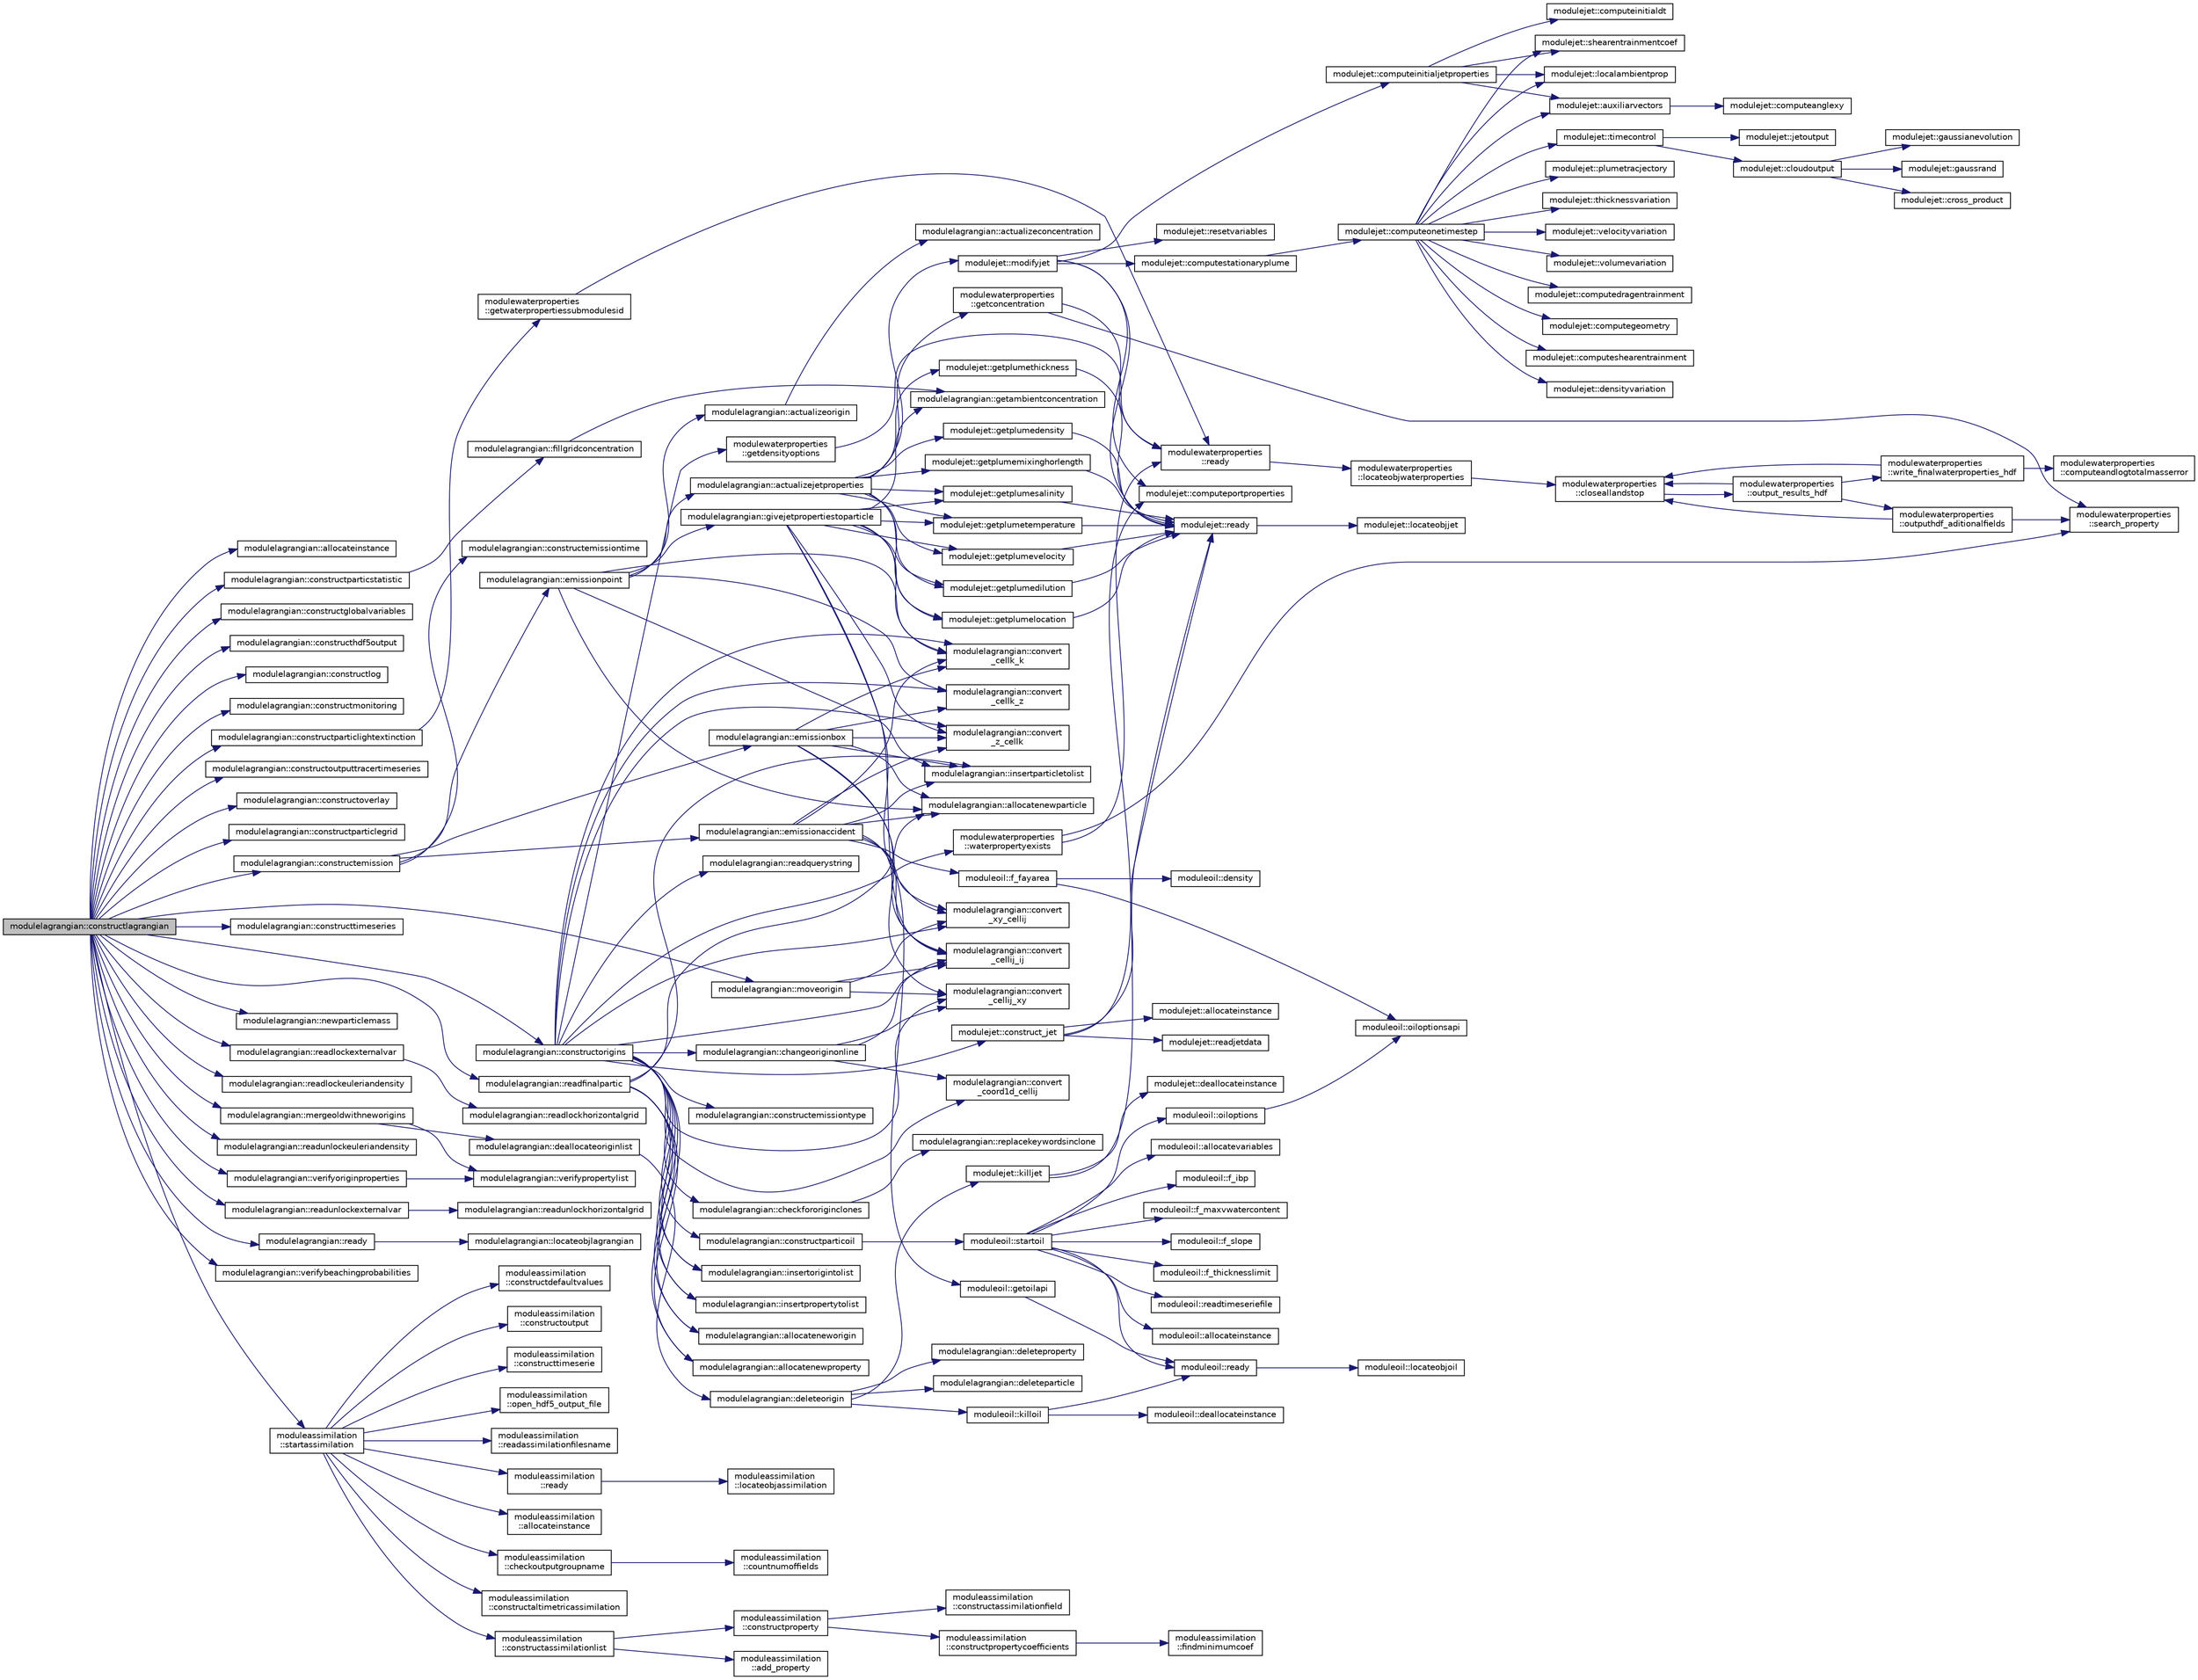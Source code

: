 digraph "modulelagrangian::constructlagrangian"
{
 // LATEX_PDF_SIZE
  edge [fontname="Helvetica",fontsize="10",labelfontname="Helvetica",labelfontsize="10"];
  node [fontname="Helvetica",fontsize="10",shape=record];
  rankdir="LR";
  Node1 [label="modulelagrangian::constructlagrangian",height=0.2,width=0.4,color="black", fillcolor="grey75", style="filled", fontcolor="black",tooltip=" "];
  Node1 -> Node2 [color="midnightblue",fontsize="10",style="solid"];
  Node2 [label="modulelagrangian::allocateinstance",height=0.2,width=0.4,color="black", fillcolor="white", style="filled",URL="$namespacemodulelagrangian.html#a8223a77ae9396e4ded8f6f220eb1ebe0",tooltip=" "];
  Node1 -> Node3 [color="midnightblue",fontsize="10",style="solid"];
  Node3 [label="modulelagrangian::constructemission",height=0.2,width=0.4,color="black", fillcolor="white", style="filled",URL="$namespacemodulelagrangian.html#ac0e529585f9aa6d77944f42eec49c399",tooltip=" "];
  Node3 -> Node4 [color="midnightblue",fontsize="10",style="solid"];
  Node4 [label="modulelagrangian::constructemissiontime",height=0.2,width=0.4,color="black", fillcolor="white", style="filled",URL="$namespacemodulelagrangian.html#aeeff0dc876b075a641427da62012e39e",tooltip=" "];
  Node3 -> Node5 [color="midnightblue",fontsize="10",style="solid"];
  Node5 [label="modulelagrangian::emissionaccident",height=0.2,width=0.4,color="black", fillcolor="white", style="filled",URL="$namespacemodulelagrangian.html#a979d39b0267ea25c8a2db002477e9ffd",tooltip=" "];
  Node5 -> Node6 [color="midnightblue",fontsize="10",style="solid"];
  Node6 [label="modulelagrangian::allocatenewparticle",height=0.2,width=0.4,color="black", fillcolor="white", style="filled",URL="$namespacemodulelagrangian.html#aaf265958f7abd87e754e7ff44745bdf0",tooltip=" "];
  Node5 -> Node7 [color="midnightblue",fontsize="10",style="solid"];
  Node7 [label="modulelagrangian::convert\l_cellij_ij",height=0.2,width=0.4,color="black", fillcolor="white", style="filled",URL="$namespacemodulelagrangian.html#acf4d2d03d6e5a08dbd6f22a256ca3d91",tooltip=" "];
  Node5 -> Node8 [color="midnightblue",fontsize="10",style="solid"];
  Node8 [label="modulelagrangian::convert\l_cellk_k",height=0.2,width=0.4,color="black", fillcolor="white", style="filled",URL="$namespacemodulelagrangian.html#ab49d9104b72e09c3e511a3c37180d96b",tooltip=" "];
  Node5 -> Node9 [color="midnightblue",fontsize="10",style="solid"];
  Node9 [label="modulelagrangian::convert\l_xy_cellij",height=0.2,width=0.4,color="black", fillcolor="white", style="filled",URL="$namespacemodulelagrangian.html#ac9070324e55670920f08443dd42938d9",tooltip=" "];
  Node5 -> Node10 [color="midnightblue",fontsize="10",style="solid"];
  Node10 [label="modulelagrangian::convert\l_z_cellk",height=0.2,width=0.4,color="black", fillcolor="white", style="filled",URL="$namespacemodulelagrangian.html#a457d6182588e8e1d9cc86c35a53690f7",tooltip=" "];
  Node5 -> Node11 [color="midnightblue",fontsize="10",style="solid"];
  Node11 [label="moduleoil::f_fayarea",height=0.2,width=0.4,color="black", fillcolor="white", style="filled",URL="$namespacemoduleoil.html#aae34355db8babcba835b1b3af18baa95",tooltip=" "];
  Node11 -> Node12 [color="midnightblue",fontsize="10",style="solid"];
  Node12 [label="moduleoil::density",height=0.2,width=0.4,color="black", fillcolor="white", style="filled",URL="$namespacemoduleoil.html#a9b26683d1a6211ffa180e7c4004596be",tooltip=" "];
  Node11 -> Node13 [color="midnightblue",fontsize="10",style="solid"];
  Node13 [label="moduleoil::oiloptionsapi",height=0.2,width=0.4,color="black", fillcolor="white", style="filled",URL="$namespacemoduleoil.html#a25b9c130249a4691ccc1c06b3bae5a4e",tooltip=" "];
  Node5 -> Node14 [color="midnightblue",fontsize="10",style="solid"];
  Node14 [label="moduleoil::getoilapi",height=0.2,width=0.4,color="black", fillcolor="white", style="filled",URL="$namespacemoduleoil.html#abeaffbf39f30e3630cefa9fdf3a69e82",tooltip=" "];
  Node14 -> Node15 [color="midnightblue",fontsize="10",style="solid"];
  Node15 [label="moduleoil::ready",height=0.2,width=0.4,color="black", fillcolor="white", style="filled",URL="$namespacemoduleoil.html#a16763a360a31b49d4f67bbba295472a5",tooltip=" "];
  Node15 -> Node16 [color="midnightblue",fontsize="10",style="solid"];
  Node16 [label="moduleoil::locateobjoil",height=0.2,width=0.4,color="black", fillcolor="white", style="filled",URL="$namespacemoduleoil.html#aa0854458437dd99f9ef2103ed4f048b4",tooltip=" "];
  Node5 -> Node17 [color="midnightblue",fontsize="10",style="solid"];
  Node17 [label="modulelagrangian::insertparticletolist",height=0.2,width=0.4,color="black", fillcolor="white", style="filled",URL="$namespacemodulelagrangian.html#a96b3fbaf01697148bac38553d6198dc3",tooltip=" "];
  Node3 -> Node18 [color="midnightblue",fontsize="10",style="solid"];
  Node18 [label="modulelagrangian::emissionbox",height=0.2,width=0.4,color="black", fillcolor="white", style="filled",URL="$namespacemodulelagrangian.html#a909284268900b0a5945c1fde9e70be9c",tooltip=" "];
  Node18 -> Node6 [color="midnightblue",fontsize="10",style="solid"];
  Node18 -> Node7 [color="midnightblue",fontsize="10",style="solid"];
  Node18 -> Node19 [color="midnightblue",fontsize="10",style="solid"];
  Node19 [label="modulelagrangian::convert\l_cellij_xy",height=0.2,width=0.4,color="black", fillcolor="white", style="filled",URL="$namespacemodulelagrangian.html#afc4e34e45162b06f3c0a80ae1e000fe8",tooltip=" "];
  Node18 -> Node8 [color="midnightblue",fontsize="10",style="solid"];
  Node18 -> Node20 [color="midnightblue",fontsize="10",style="solid"];
  Node20 [label="modulelagrangian::convert\l_cellk_z",height=0.2,width=0.4,color="black", fillcolor="white", style="filled",URL="$namespacemodulelagrangian.html#a57a623f0deb9516670279b9b6aad02a1",tooltip=" "];
  Node18 -> Node10 [color="midnightblue",fontsize="10",style="solid"];
  Node18 -> Node17 [color="midnightblue",fontsize="10",style="solid"];
  Node3 -> Node21 [color="midnightblue",fontsize="10",style="solid"];
  Node21 [label="modulelagrangian::emissionpoint",height=0.2,width=0.4,color="black", fillcolor="white", style="filled",URL="$namespacemodulelagrangian.html#a2c2297af310e54bf92d0a22b49d375ca",tooltip=" "];
  Node21 -> Node22 [color="midnightblue",fontsize="10",style="solid"];
  Node22 [label="modulelagrangian::actualizejetproperties",height=0.2,width=0.4,color="black", fillcolor="white", style="filled",URL="$namespacemodulelagrangian.html#a10887a715db0d544ed022e6dc66acdb2",tooltip=" "];
  Node22 -> Node23 [color="midnightblue",fontsize="10",style="solid"];
  Node23 [label="modulewaterproperties\l::getconcentration",height=0.2,width=0.4,color="black", fillcolor="white", style="filled",URL="$namespacemodulewaterproperties.html#a45cbba90a6054db2070c49281da1ef56",tooltip=" "];
  Node23 -> Node24 [color="midnightblue",fontsize="10",style="solid"];
  Node24 [label="modulewaterproperties\l::ready",height=0.2,width=0.4,color="black", fillcolor="white", style="filled",URL="$namespacemodulewaterproperties.html#ad54774dedce486739249cb10b4de21e2",tooltip=" "];
  Node24 -> Node25 [color="midnightblue",fontsize="10",style="solid"];
  Node25 [label="modulewaterproperties\l::locateobjwaterproperties",height=0.2,width=0.4,color="black", fillcolor="white", style="filled",URL="$namespacemodulewaterproperties.html#ae4516d6c7f3687b0293515314b0ade90",tooltip=" "];
  Node25 -> Node26 [color="midnightblue",fontsize="10",style="solid"];
  Node26 [label="modulewaterproperties\l::closeallandstop",height=0.2,width=0.4,color="black", fillcolor="white", style="filled",URL="$namespacemodulewaterproperties.html#a5bb74dfe4637836633ca6817a4a72758",tooltip=" "];
  Node26 -> Node27 [color="midnightblue",fontsize="10",style="solid"];
  Node27 [label="modulewaterproperties\l::output_results_hdf",height=0.2,width=0.4,color="black", fillcolor="white", style="filled",URL="$namespacemodulewaterproperties.html#a78143a2ee73e78a6441a03852a7b9f9a",tooltip=" "];
  Node27 -> Node26 [color="midnightblue",fontsize="10",style="solid"];
  Node27 -> Node28 [color="midnightblue",fontsize="10",style="solid"];
  Node28 [label="modulewaterproperties\l::outputhdf_aditionalfields",height=0.2,width=0.4,color="black", fillcolor="white", style="filled",URL="$namespacemodulewaterproperties.html#a0e590dc368b505cd9ea918d724d3eee3",tooltip=" "];
  Node28 -> Node26 [color="midnightblue",fontsize="10",style="solid"];
  Node28 -> Node29 [color="midnightblue",fontsize="10",style="solid"];
  Node29 [label="modulewaterproperties\l::search_property",height=0.2,width=0.4,color="black", fillcolor="white", style="filled",URL="$namespacemodulewaterproperties.html#ae6b7d758da27fb15faee52b3ed14029d",tooltip=" "];
  Node27 -> Node30 [color="midnightblue",fontsize="10",style="solid"];
  Node30 [label="modulewaterproperties\l::write_finalwaterproperties_hdf",height=0.2,width=0.4,color="black", fillcolor="white", style="filled",URL="$namespacemodulewaterproperties.html#a2893cea8ca427b1290aeb65593659aa0",tooltip=" "];
  Node30 -> Node26 [color="midnightblue",fontsize="10",style="solid"];
  Node30 -> Node31 [color="midnightblue",fontsize="10",style="solid"];
  Node31 [label="modulewaterproperties\l::computeandlogtotalmasserror",height=0.2,width=0.4,color="black", fillcolor="white", style="filled",URL="$namespacemodulewaterproperties.html#af1b9165b0e72747e4478868c7e5eff00",tooltip=" "];
  Node23 -> Node29 [color="midnightblue",fontsize="10",style="solid"];
  Node22 -> Node32 [color="midnightblue",fontsize="10",style="solid"];
  Node32 [label="modulejet::getplumedensity",height=0.2,width=0.4,color="black", fillcolor="white", style="filled",URL="$namespacemodulejet.html#aace5b51fdfea28b29ddf40d44b7805b4",tooltip=" "];
  Node32 -> Node33 [color="midnightblue",fontsize="10",style="solid"];
  Node33 [label="modulejet::ready",height=0.2,width=0.4,color="black", fillcolor="white", style="filled",URL="$namespacemodulejet.html#a08cf17884b67eb6e393c3f7553f6398f",tooltip=" "];
  Node33 -> Node34 [color="midnightblue",fontsize="10",style="solid"];
  Node34 [label="modulejet::locateobjjet",height=0.2,width=0.4,color="black", fillcolor="white", style="filled",URL="$namespacemodulejet.html#a0b2668a76b18f69741deda8796740f8f",tooltip=" "];
  Node22 -> Node35 [color="midnightblue",fontsize="10",style="solid"];
  Node35 [label="modulejet::getplumedilution",height=0.2,width=0.4,color="black", fillcolor="white", style="filled",URL="$namespacemodulejet.html#a5bd04e69691ddf86217eae82701cb7ea",tooltip=" "];
  Node35 -> Node33 [color="midnightblue",fontsize="10",style="solid"];
  Node22 -> Node36 [color="midnightblue",fontsize="10",style="solid"];
  Node36 [label="modulejet::getplumelocation",height=0.2,width=0.4,color="black", fillcolor="white", style="filled",URL="$namespacemodulejet.html#a864a38eff68cbab56308586d389f202b",tooltip=" "];
  Node36 -> Node33 [color="midnightblue",fontsize="10",style="solid"];
  Node22 -> Node37 [color="midnightblue",fontsize="10",style="solid"];
  Node37 [label="modulejet::getplumemixinghorlength",height=0.2,width=0.4,color="black", fillcolor="white", style="filled",URL="$namespacemodulejet.html#a105341ffdec09f8266a68d6db9beba7f",tooltip=" "];
  Node37 -> Node33 [color="midnightblue",fontsize="10",style="solid"];
  Node22 -> Node38 [color="midnightblue",fontsize="10",style="solid"];
  Node38 [label="modulejet::getplumesalinity",height=0.2,width=0.4,color="black", fillcolor="white", style="filled",URL="$namespacemodulejet.html#a6a3b06a4b31a48d3feabf8b545a6e8b2",tooltip=" "];
  Node38 -> Node33 [color="midnightblue",fontsize="10",style="solid"];
  Node22 -> Node39 [color="midnightblue",fontsize="10",style="solid"];
  Node39 [label="modulejet::getplumetemperature",height=0.2,width=0.4,color="black", fillcolor="white", style="filled",URL="$namespacemodulejet.html#aa64ddb0bd7c80f966b8ec54eb9a36c7c",tooltip=" "];
  Node39 -> Node33 [color="midnightblue",fontsize="10",style="solid"];
  Node22 -> Node40 [color="midnightblue",fontsize="10",style="solid"];
  Node40 [label="modulejet::getplumethickness",height=0.2,width=0.4,color="black", fillcolor="white", style="filled",URL="$namespacemodulejet.html#a50ced2ba527ab243cd3228d18867695d",tooltip=" "];
  Node40 -> Node33 [color="midnightblue",fontsize="10",style="solid"];
  Node22 -> Node41 [color="midnightblue",fontsize="10",style="solid"];
  Node41 [label="modulejet::getplumevelocity",height=0.2,width=0.4,color="black", fillcolor="white", style="filled",URL="$namespacemodulejet.html#ab7e7ab36f584f4edd9e7f7835d1e0cee",tooltip=" "];
  Node41 -> Node33 [color="midnightblue",fontsize="10",style="solid"];
  Node22 -> Node42 [color="midnightblue",fontsize="10",style="solid"];
  Node42 [label="modulejet::modifyjet",height=0.2,width=0.4,color="black", fillcolor="white", style="filled",URL="$namespacemodulejet.html#aabae5c457f7fe1dd3d3f540d56e94877",tooltip=" "];
  Node42 -> Node43 [color="midnightblue",fontsize="10",style="solid"];
  Node43 [label="modulejet::computeinitialjetproperties",height=0.2,width=0.4,color="black", fillcolor="white", style="filled",URL="$namespacemodulejet.html#a8b1ef801e649c2313fee9754d2aeb58a",tooltip=" "];
  Node43 -> Node44 [color="midnightblue",fontsize="10",style="solid"];
  Node44 [label="modulejet::auxiliarvectors",height=0.2,width=0.4,color="black", fillcolor="white", style="filled",URL="$namespacemodulejet.html#a188ea99d96436b044d3ea76f4ddfa467",tooltip=" "];
  Node44 -> Node45 [color="midnightblue",fontsize="10",style="solid"];
  Node45 [label="modulejet::computeanglexy",height=0.2,width=0.4,color="black", fillcolor="white", style="filled",URL="$namespacemodulejet.html#adbbd50d3810071999488736815c23285",tooltip=" "];
  Node43 -> Node46 [color="midnightblue",fontsize="10",style="solid"];
  Node46 [label="modulejet::computeinitialdt",height=0.2,width=0.4,color="black", fillcolor="white", style="filled",URL="$namespacemodulejet.html#a0425b9fdbf288a0e893428f44a92b9ea",tooltip=" "];
  Node43 -> Node47 [color="midnightblue",fontsize="10",style="solid"];
  Node47 [label="modulejet::localambientprop",height=0.2,width=0.4,color="black", fillcolor="white", style="filled",URL="$namespacemodulejet.html#a1eea8311f846796ccfa34a65730c5c55",tooltip=" "];
  Node43 -> Node48 [color="midnightblue",fontsize="10",style="solid"];
  Node48 [label="modulejet::shearentrainmentcoef",height=0.2,width=0.4,color="black", fillcolor="white", style="filled",URL="$namespacemodulejet.html#afbaba1fae7aab0a9a372600923511fed",tooltip=" "];
  Node42 -> Node49 [color="midnightblue",fontsize="10",style="solid"];
  Node49 [label="modulejet::computeportproperties",height=0.2,width=0.4,color="black", fillcolor="white", style="filled",URL="$namespacemodulejet.html#a6a2424bc396ad0eed996ed0d75430e3b",tooltip=" "];
  Node42 -> Node50 [color="midnightblue",fontsize="10",style="solid"];
  Node50 [label="modulejet::computestationaryplume",height=0.2,width=0.4,color="black", fillcolor="white", style="filled",URL="$namespacemodulejet.html#aa0e9555f7e9aa809220382ec3e33e9a5",tooltip=" "];
  Node50 -> Node51 [color="midnightblue",fontsize="10",style="solid"];
  Node51 [label="modulejet::computeonetimestep",height=0.2,width=0.4,color="black", fillcolor="white", style="filled",URL="$namespacemodulejet.html#aa7fe235d6b33c696f614897ed43a1e19",tooltip=" "];
  Node51 -> Node44 [color="midnightblue",fontsize="10",style="solid"];
  Node51 -> Node52 [color="midnightblue",fontsize="10",style="solid"];
  Node52 [label="modulejet::computedragentrainment",height=0.2,width=0.4,color="black", fillcolor="white", style="filled",URL="$namespacemodulejet.html#a8bbbce93ba8d9ba74525873c550cdf8b",tooltip=" "];
  Node51 -> Node53 [color="midnightblue",fontsize="10",style="solid"];
  Node53 [label="modulejet::computegeometry",height=0.2,width=0.4,color="black", fillcolor="white", style="filled",URL="$namespacemodulejet.html#a0d3bcdd114f549e27a46b673224a1f35",tooltip=" "];
  Node51 -> Node54 [color="midnightblue",fontsize="10",style="solid"];
  Node54 [label="modulejet::computeshearentrainment",height=0.2,width=0.4,color="black", fillcolor="white", style="filled",URL="$namespacemodulejet.html#a21b954c77f4addf0f268edc0e9448a18",tooltip=" "];
  Node51 -> Node55 [color="midnightblue",fontsize="10",style="solid"];
  Node55 [label="modulejet::densityvariation",height=0.2,width=0.4,color="black", fillcolor="white", style="filled",URL="$namespacemodulejet.html#a05449786a790959e45db1fc1bd9f93f6",tooltip=" "];
  Node51 -> Node47 [color="midnightblue",fontsize="10",style="solid"];
  Node51 -> Node56 [color="midnightblue",fontsize="10",style="solid"];
  Node56 [label="modulejet::plumetracjectory",height=0.2,width=0.4,color="black", fillcolor="white", style="filled",URL="$namespacemodulejet.html#a9175197cbe465e40fa03bc6a7c788871",tooltip=" "];
  Node51 -> Node48 [color="midnightblue",fontsize="10",style="solid"];
  Node51 -> Node57 [color="midnightblue",fontsize="10",style="solid"];
  Node57 [label="modulejet::thicknessvariation",height=0.2,width=0.4,color="black", fillcolor="white", style="filled",URL="$namespacemodulejet.html#a5241bdca6d72d79d96fdc8d9b63a291a",tooltip=" "];
  Node51 -> Node58 [color="midnightblue",fontsize="10",style="solid"];
  Node58 [label="modulejet::timecontrol",height=0.2,width=0.4,color="black", fillcolor="white", style="filled",URL="$namespacemodulejet.html#a7518a8afbcafcfeedfc10f5a3a205b33",tooltip=" "];
  Node58 -> Node59 [color="midnightblue",fontsize="10",style="solid"];
  Node59 [label="modulejet::cloudoutput",height=0.2,width=0.4,color="black", fillcolor="white", style="filled",URL="$namespacemodulejet.html#a61dad6f878bf6cce690b9523901012ac",tooltip=" "];
  Node59 -> Node60 [color="midnightblue",fontsize="10",style="solid"];
  Node60 [label="modulejet::cross_product",height=0.2,width=0.4,color="black", fillcolor="white", style="filled",URL="$namespacemodulejet.html#a2cbc865fd41278d7ee8a6b0036bc3114",tooltip="===================================================================="];
  Node59 -> Node61 [color="midnightblue",fontsize="10",style="solid"];
  Node61 [label="modulejet::gaussianevolution",height=0.2,width=0.4,color="black", fillcolor="white", style="filled",URL="$namespacemodulejet.html#a54205285b4f5a4d3d7204aa240f92d64",tooltip=" "];
  Node59 -> Node62 [color="midnightblue",fontsize="10",style="solid"];
  Node62 [label="modulejet::gaussrand",height=0.2,width=0.4,color="black", fillcolor="white", style="filled",URL="$namespacemodulejet.html#a5b1cd3a55b2e6494e998c7233db5ec58",tooltip=" "];
  Node58 -> Node63 [color="midnightblue",fontsize="10",style="solid"];
  Node63 [label="modulejet::jetoutput",height=0.2,width=0.4,color="black", fillcolor="white", style="filled",URL="$namespacemodulejet.html#a200bdafc097359afe09ed14b7a55d8b7",tooltip=" "];
  Node51 -> Node64 [color="midnightblue",fontsize="10",style="solid"];
  Node64 [label="modulejet::velocityvariation",height=0.2,width=0.4,color="black", fillcolor="white", style="filled",URL="$namespacemodulejet.html#a4aaeebe926aea33dd1391746d2cdaa32",tooltip=" "];
  Node51 -> Node65 [color="midnightblue",fontsize="10",style="solid"];
  Node65 [label="modulejet::volumevariation",height=0.2,width=0.4,color="black", fillcolor="white", style="filled",URL="$namespacemodulejet.html#abe8dc92537467b9dcd97c4a01b77f51c",tooltip=" "];
  Node42 -> Node33 [color="midnightblue",fontsize="10",style="solid"];
  Node42 -> Node66 [color="midnightblue",fontsize="10",style="solid"];
  Node66 [label="modulejet::resetvariables",height=0.2,width=0.4,color="black", fillcolor="white", style="filled",URL="$namespacemodulejet.html#ab0790a91803700e0bd5e3ef9db5242c1",tooltip=" "];
  Node21 -> Node67 [color="midnightblue",fontsize="10",style="solid"];
  Node67 [label="modulelagrangian::actualizeorigin",height=0.2,width=0.4,color="black", fillcolor="white", style="filled",URL="$namespacemodulelagrangian.html#a116b4ab6ebe8a380c1f61f5764053210",tooltip=" "];
  Node67 -> Node68 [color="midnightblue",fontsize="10",style="solid"];
  Node68 [label="modulelagrangian::actualizeconcentration",height=0.2,width=0.4,color="black", fillcolor="white", style="filled",URL="$namespacemodulelagrangian.html#a597916eb747603cbeb884fab22473311",tooltip=" "];
  Node21 -> Node6 [color="midnightblue",fontsize="10",style="solid"];
  Node21 -> Node8 [color="midnightblue",fontsize="10",style="solid"];
  Node21 -> Node20 [color="midnightblue",fontsize="10",style="solid"];
  Node21 -> Node69 [color="midnightblue",fontsize="10",style="solid"];
  Node69 [label="modulelagrangian::givejetpropertiestoparticle",height=0.2,width=0.4,color="black", fillcolor="white", style="filled",URL="$namespacemodulelagrangian.html#a71c61c30f1e91a2e99d88358b92559eb",tooltip=" "];
  Node69 -> Node7 [color="midnightblue",fontsize="10",style="solid"];
  Node69 -> Node8 [color="midnightblue",fontsize="10",style="solid"];
  Node69 -> Node9 [color="midnightblue",fontsize="10",style="solid"];
  Node69 -> Node10 [color="midnightblue",fontsize="10",style="solid"];
  Node69 -> Node70 [color="midnightblue",fontsize="10",style="solid"];
  Node70 [label="modulelagrangian::getambientconcentration",height=0.2,width=0.4,color="black", fillcolor="white", style="filled",URL="$namespacemodulelagrangian.html#a379f0c8ed7aad4570a94ad678e1dea6e",tooltip=" "];
  Node69 -> Node35 [color="midnightblue",fontsize="10",style="solid"];
  Node69 -> Node36 [color="midnightblue",fontsize="10",style="solid"];
  Node69 -> Node38 [color="midnightblue",fontsize="10",style="solid"];
  Node69 -> Node39 [color="midnightblue",fontsize="10",style="solid"];
  Node69 -> Node41 [color="midnightblue",fontsize="10",style="solid"];
  Node21 -> Node17 [color="midnightblue",fontsize="10",style="solid"];
  Node1 -> Node71 [color="midnightblue",fontsize="10",style="solid"];
  Node71 [label="modulelagrangian::constructglobalvariables",height=0.2,width=0.4,color="black", fillcolor="white", style="filled",URL="$namespacemodulelagrangian.html#aadb63f9fca438cc41d82d25d4e841aa6",tooltip=" "];
  Node1 -> Node72 [color="midnightblue",fontsize="10",style="solid"];
  Node72 [label="modulelagrangian::constructhdf5output",height=0.2,width=0.4,color="black", fillcolor="white", style="filled",URL="$namespacemodulelagrangian.html#a95739a2a3f7752220aa5fe865d07c62b",tooltip=" "];
  Node1 -> Node73 [color="midnightblue",fontsize="10",style="solid"];
  Node73 [label="modulelagrangian::constructlog",height=0.2,width=0.4,color="black", fillcolor="white", style="filled",URL="$namespacemodulelagrangian.html#a6dace26d0d9efdc26334c8afd5ae9220",tooltip=" "];
  Node1 -> Node74 [color="midnightblue",fontsize="10",style="solid"];
  Node74 [label="modulelagrangian::constructmonitoring",height=0.2,width=0.4,color="black", fillcolor="white", style="filled",URL="$namespacemodulelagrangian.html#af8367c0c93de5218ac9c3ef7159659cf",tooltip=" "];
  Node1 -> Node75 [color="midnightblue",fontsize="10",style="solid"];
  Node75 [label="modulelagrangian::constructorigins",height=0.2,width=0.4,color="black", fillcolor="white", style="filled",URL="$namespacemodulelagrangian.html#a18d4f1108b3f7cc2ab468c5271bc2a42",tooltip=" "];
  Node75 -> Node76 [color="midnightblue",fontsize="10",style="solid"];
  Node76 [label="modulelagrangian::allocateneworigin",height=0.2,width=0.4,color="black", fillcolor="white", style="filled",URL="$namespacemodulelagrangian.html#a28216eb4bc7ae29253535daa2e07a0ae",tooltip=" "];
  Node75 -> Node77 [color="midnightblue",fontsize="10",style="solid"];
  Node77 [label="modulelagrangian::allocatenewproperty",height=0.2,width=0.4,color="black", fillcolor="white", style="filled",URL="$namespacemodulelagrangian.html#a85933ed7a699fa0b842b3a0c17c94bbb",tooltip=" "];
  Node75 -> Node78 [color="midnightblue",fontsize="10",style="solid"];
  Node78 [label="modulelagrangian::changeoriginonline",height=0.2,width=0.4,color="black", fillcolor="white", style="filled",URL="$namespacemodulelagrangian.html#abfb29437c427b37d5253837c1d2b738e",tooltip=" "];
  Node78 -> Node7 [color="midnightblue",fontsize="10",style="solid"];
  Node78 -> Node19 [color="midnightblue",fontsize="10",style="solid"];
  Node78 -> Node79 [color="midnightblue",fontsize="10",style="solid"];
  Node79 [label="modulelagrangian::convert\l_coord1d_cellij",height=0.2,width=0.4,color="black", fillcolor="white", style="filled",URL="$namespacemodulelagrangian.html#a7675e0420886642ca2fa921c21fdaca5",tooltip=" "];
  Node75 -> Node80 [color="midnightblue",fontsize="10",style="solid"];
  Node80 [label="modulelagrangian::checkfororiginclones",height=0.2,width=0.4,color="black", fillcolor="white", style="filled",URL="$namespacemodulelagrangian.html#a80725dbaa881f5358592ca2d92316001",tooltip=" "];
  Node80 -> Node81 [color="midnightblue",fontsize="10",style="solid"];
  Node81 [label="modulelagrangian::replacekeywordsinclone",height=0.2,width=0.4,color="black", fillcolor="white", style="filled",URL="$namespacemodulelagrangian.html#a6f0ed297af020601a6d8ac70faef5cae",tooltip=" "];
  Node75 -> Node82 [color="midnightblue",fontsize="10",style="solid"];
  Node82 [label="modulejet::construct_jet",height=0.2,width=0.4,color="black", fillcolor="white", style="filled",URL="$namespacemodulejet.html#a62e934340e7802fddd09c6c14676471d",tooltip=" "];
  Node82 -> Node83 [color="midnightblue",fontsize="10",style="solid"];
  Node83 [label="modulejet::allocateinstance",height=0.2,width=0.4,color="black", fillcolor="white", style="filled",URL="$namespacemodulejet.html#af21d1a641f05197da226314abaeccf5e",tooltip=" "];
  Node82 -> Node49 [color="midnightblue",fontsize="10",style="solid"];
  Node82 -> Node84 [color="midnightblue",fontsize="10",style="solid"];
  Node84 [label="modulejet::readjetdata",height=0.2,width=0.4,color="black", fillcolor="white", style="filled",URL="$namespacemodulejet.html#ad99b3da948112f106201831bbaaa074f",tooltip=" "];
  Node82 -> Node33 [color="midnightblue",fontsize="10",style="solid"];
  Node75 -> Node85 [color="midnightblue",fontsize="10",style="solid"];
  Node85 [label="modulelagrangian::constructemissiontype",height=0.2,width=0.4,color="black", fillcolor="white", style="filled",URL="$namespacemodulelagrangian.html#a647212013ee98b692308121cf19b0e90",tooltip=" "];
  Node75 -> Node86 [color="midnightblue",fontsize="10",style="solid"];
  Node86 [label="modulelagrangian::constructparticoil",height=0.2,width=0.4,color="black", fillcolor="white", style="filled",URL="$namespacemodulelagrangian.html#a4ded42964190b91fb51481ee647db44a",tooltip=" "];
  Node86 -> Node87 [color="midnightblue",fontsize="10",style="solid"];
  Node87 [label="moduleoil::startoil",height=0.2,width=0.4,color="black", fillcolor="white", style="filled",URL="$namespacemoduleoil.html#a65a42d1b037b7effaac748ed9de641b9",tooltip=" "];
  Node87 -> Node88 [color="midnightblue",fontsize="10",style="solid"];
  Node88 [label="moduleoil::allocateinstance",height=0.2,width=0.4,color="black", fillcolor="white", style="filled",URL="$namespacemoduleoil.html#a932062e4d214e9b1e3f8504bad7dee40",tooltip=" "];
  Node87 -> Node89 [color="midnightblue",fontsize="10",style="solid"];
  Node89 [label="moduleoil::allocatevariables",height=0.2,width=0.4,color="black", fillcolor="white", style="filled",URL="$namespacemoduleoil.html#af70b4b1248473e837294505db4f7ec5b",tooltip=" "];
  Node87 -> Node90 [color="midnightblue",fontsize="10",style="solid"];
  Node90 [label="moduleoil::f_ibp",height=0.2,width=0.4,color="black", fillcolor="white", style="filled",URL="$namespacemoduleoil.html#ad53f4584cf329af849a4ee69c63351c9",tooltip=" "];
  Node87 -> Node91 [color="midnightblue",fontsize="10",style="solid"];
  Node91 [label="moduleoil::f_maxvwatercontent",height=0.2,width=0.4,color="black", fillcolor="white", style="filled",URL="$namespacemoduleoil.html#ac29f4466dc5d483c853827737c3aa61e",tooltip=" "];
  Node87 -> Node92 [color="midnightblue",fontsize="10",style="solid"];
  Node92 [label="moduleoil::f_slope",height=0.2,width=0.4,color="black", fillcolor="white", style="filled",URL="$namespacemoduleoil.html#adabc2068ec1e8096747e483ba890f006",tooltip=" "];
  Node87 -> Node93 [color="midnightblue",fontsize="10",style="solid"];
  Node93 [label="moduleoil::f_thicknesslimit",height=0.2,width=0.4,color="black", fillcolor="white", style="filled",URL="$namespacemoduleoil.html#a1e48ccf914b9fc3382e9fb87517e6a8d",tooltip=" "];
  Node87 -> Node94 [color="midnightblue",fontsize="10",style="solid"];
  Node94 [label="moduleoil::oiloptions",height=0.2,width=0.4,color="black", fillcolor="white", style="filled",URL="$namespacemoduleoil.html#aed259a357945d0fe3281c34d220a6dcd",tooltip=" "];
  Node94 -> Node13 [color="midnightblue",fontsize="10",style="solid"];
  Node87 -> Node95 [color="midnightblue",fontsize="10",style="solid"];
  Node95 [label="moduleoil::readtimeseriefile",height=0.2,width=0.4,color="black", fillcolor="white", style="filled",URL="$namespacemoduleoil.html#add8d9c35ee53aee7829af9a0f4b3dff4",tooltip=" "];
  Node87 -> Node15 [color="midnightblue",fontsize="10",style="solid"];
  Node75 -> Node7 [color="midnightblue",fontsize="10",style="solid"];
  Node75 -> Node19 [color="midnightblue",fontsize="10",style="solid"];
  Node75 -> Node8 [color="midnightblue",fontsize="10",style="solid"];
  Node75 -> Node20 [color="midnightblue",fontsize="10",style="solid"];
  Node75 -> Node79 [color="midnightblue",fontsize="10",style="solid"];
  Node75 -> Node9 [color="midnightblue",fontsize="10",style="solid"];
  Node75 -> Node10 [color="midnightblue",fontsize="10",style="solid"];
  Node75 -> Node96 [color="midnightblue",fontsize="10",style="solid"];
  Node96 [label="modulewaterproperties\l::getdensityoptions",height=0.2,width=0.4,color="black", fillcolor="white", style="filled",URL="$namespacemodulewaterproperties.html#ac9026fc793014229d0d9bed57148db6a",tooltip=" "];
  Node96 -> Node24 [color="midnightblue",fontsize="10",style="solid"];
  Node75 -> Node97 [color="midnightblue",fontsize="10",style="solid"];
  Node97 [label="modulelagrangian::insertorigintolist",height=0.2,width=0.4,color="black", fillcolor="white", style="filled",URL="$namespacemodulelagrangian.html#a842c38bc1af98cfe321b3cd2eca5aa14",tooltip=" "];
  Node75 -> Node98 [color="midnightblue",fontsize="10",style="solid"];
  Node98 [label="modulelagrangian::insertpropertytolist",height=0.2,width=0.4,color="black", fillcolor="white", style="filled",URL="$namespacemodulelagrangian.html#ad3e2ea0ce974a102fea039aef69c4626",tooltip=" "];
  Node75 -> Node99 [color="midnightblue",fontsize="10",style="solid"];
  Node99 [label="modulelagrangian::readquerystring",height=0.2,width=0.4,color="black", fillcolor="white", style="filled",URL="$namespacemodulelagrangian.html#a1d47ba91199ceabdf0bbe9cc584783b7",tooltip=" "];
  Node75 -> Node100 [color="midnightblue",fontsize="10",style="solid"];
  Node100 [label="modulewaterproperties\l::waterpropertyexists",height=0.2,width=0.4,color="black", fillcolor="white", style="filled",URL="$namespacemodulewaterproperties.html#a2c7278a1e0767b9b9c5419a5b34299f5",tooltip=" "];
  Node100 -> Node24 [color="midnightblue",fontsize="10",style="solid"];
  Node100 -> Node29 [color="midnightblue",fontsize="10",style="solid"];
  Node1 -> Node101 [color="midnightblue",fontsize="10",style="solid"];
  Node101 [label="modulelagrangian::constructoutputtracertimeseries",height=0.2,width=0.4,color="black", fillcolor="white", style="filled",URL="$namespacemodulelagrangian.html#acead687ed0498394f861396d605a7ce9",tooltip=" "];
  Node1 -> Node102 [color="midnightblue",fontsize="10",style="solid"];
  Node102 [label="modulelagrangian::constructoverlay",height=0.2,width=0.4,color="black", fillcolor="white", style="filled",URL="$namespacemodulelagrangian.html#a9c44a52195377ea654c3cd3d5b97acca",tooltip=" "];
  Node1 -> Node103 [color="midnightblue",fontsize="10",style="solid"];
  Node103 [label="modulelagrangian::constructparticlegrid",height=0.2,width=0.4,color="black", fillcolor="white", style="filled",URL="$namespacemodulelagrangian.html#a190cd84669e94eedbb0ca723a973969c",tooltip=" "];
  Node1 -> Node104 [color="midnightblue",fontsize="10",style="solid"];
  Node104 [label="modulelagrangian::constructparticlightextinction",height=0.2,width=0.4,color="black", fillcolor="white", style="filled",URL="$namespacemodulelagrangian.html#a30983416b73c9972c63df2c25371661d",tooltip=" "];
  Node104 -> Node105 [color="midnightblue",fontsize="10",style="solid"];
  Node105 [label="modulewaterproperties\l::getwaterpropertiessubmodulesid",height=0.2,width=0.4,color="black", fillcolor="white", style="filled",URL="$namespacemodulewaterproperties.html#aa92bc10cfb8ceb9e3edd659ae8e6ed71",tooltip=" "];
  Node105 -> Node24 [color="midnightblue",fontsize="10",style="solid"];
  Node1 -> Node106 [color="midnightblue",fontsize="10",style="solid"];
  Node106 [label="modulelagrangian::constructparticstatistic",height=0.2,width=0.4,color="black", fillcolor="white", style="filled",URL="$namespacemodulelagrangian.html#a9111f92be66d257fc573bf898bbc38d9",tooltip=" "];
  Node106 -> Node107 [color="midnightblue",fontsize="10",style="solid"];
  Node107 [label="modulelagrangian::fillgridconcentration",height=0.2,width=0.4,color="black", fillcolor="white", style="filled",URL="$namespacemodulelagrangian.html#a841c52a7705b666c34f7c0874d5c88d6",tooltip=" "];
  Node107 -> Node70 [color="midnightblue",fontsize="10",style="solid"];
  Node1 -> Node108 [color="midnightblue",fontsize="10",style="solid"];
  Node108 [label="modulelagrangian::constructtimeseries",height=0.2,width=0.4,color="black", fillcolor="white", style="filled",URL="$namespacemodulelagrangian.html#a00248d924be257777ce6bdce98029594",tooltip=" "];
  Node1 -> Node109 [color="midnightblue",fontsize="10",style="solid"];
  Node109 [label="modulelagrangian::mergeoldwithneworigins",height=0.2,width=0.4,color="black", fillcolor="white", style="filled",URL="$namespacemodulelagrangian.html#aec5a7d886f857814caf3bbd5957b5359",tooltip=" "];
  Node109 -> Node110 [color="midnightblue",fontsize="10",style="solid"];
  Node110 [label="modulelagrangian::deallocateoriginlist",height=0.2,width=0.4,color="black", fillcolor="white", style="filled",URL="$namespacemodulelagrangian.html#a3f11dfb687cee81738d6fd8944750d72",tooltip=" "];
  Node110 -> Node111 [color="midnightblue",fontsize="10",style="solid"];
  Node111 [label="modulelagrangian::deleteorigin",height=0.2,width=0.4,color="black", fillcolor="white", style="filled",URL="$namespacemodulelagrangian.html#a29d4dbfc02fe16a5c49ac6fac8d3e427",tooltip=" "];
  Node111 -> Node112 [color="midnightblue",fontsize="10",style="solid"];
  Node112 [label="modulelagrangian::deleteparticle",height=0.2,width=0.4,color="black", fillcolor="white", style="filled",URL="$namespacemodulelagrangian.html#a0acccf68f63b061b6ad6122ccbe76ac1",tooltip=" "];
  Node111 -> Node113 [color="midnightblue",fontsize="10",style="solid"];
  Node113 [label="modulelagrangian::deleteproperty",height=0.2,width=0.4,color="black", fillcolor="white", style="filled",URL="$namespacemodulelagrangian.html#abff255f913afc4b6a6e6434a97f541f9",tooltip=" "];
  Node111 -> Node114 [color="midnightblue",fontsize="10",style="solid"];
  Node114 [label="modulejet::killjet",height=0.2,width=0.4,color="black", fillcolor="white", style="filled",URL="$namespacemodulejet.html#a98749a91e325a4b4041aa46d5abfde4e",tooltip=" "];
  Node114 -> Node115 [color="midnightblue",fontsize="10",style="solid"];
  Node115 [label="modulejet::deallocateinstance",height=0.2,width=0.4,color="black", fillcolor="white", style="filled",URL="$namespacemodulejet.html#aed198ff7ee371124ec0afa1cd4cfe116",tooltip=" "];
  Node114 -> Node33 [color="midnightblue",fontsize="10",style="solid"];
  Node111 -> Node116 [color="midnightblue",fontsize="10",style="solid"];
  Node116 [label="moduleoil::killoil",height=0.2,width=0.4,color="black", fillcolor="white", style="filled",URL="$namespacemoduleoil.html#a3515505fcda962cedd51dd5986ff6777",tooltip=" "];
  Node116 -> Node117 [color="midnightblue",fontsize="10",style="solid"];
  Node117 [label="moduleoil::deallocateinstance",height=0.2,width=0.4,color="black", fillcolor="white", style="filled",URL="$namespacemoduleoil.html#ae94c3b6ecc29b85e8ccbddf231f67646",tooltip=" "];
  Node116 -> Node15 [color="midnightblue",fontsize="10",style="solid"];
  Node109 -> Node118 [color="midnightblue",fontsize="10",style="solid"];
  Node118 [label="modulelagrangian::verifypropertylist",height=0.2,width=0.4,color="black", fillcolor="white", style="filled",URL="$namespacemodulelagrangian.html#a601110ba1a707464fc0bffce5261fe4b",tooltip=" "];
  Node1 -> Node119 [color="midnightblue",fontsize="10",style="solid"];
  Node119 [label="modulelagrangian::moveorigin",height=0.2,width=0.4,color="black", fillcolor="white", style="filled",URL="$namespacemodulelagrangian.html#a56e2a0655f742104a77b7d6d4040508f",tooltip=" "];
  Node119 -> Node7 [color="midnightblue",fontsize="10",style="solid"];
  Node119 -> Node19 [color="midnightblue",fontsize="10",style="solid"];
  Node119 -> Node9 [color="midnightblue",fontsize="10",style="solid"];
  Node1 -> Node120 [color="midnightblue",fontsize="10",style="solid"];
  Node120 [label="modulelagrangian::newparticlemass",height=0.2,width=0.4,color="black", fillcolor="white", style="filled",URL="$namespacemodulelagrangian.html#a5afe5f1c46e068854f5c2eca0de8b0fb",tooltip=" "];
  Node1 -> Node121 [color="midnightblue",fontsize="10",style="solid"];
  Node121 [label="modulelagrangian::readfinalpartic",height=0.2,width=0.4,color="black", fillcolor="white", style="filled",URL="$namespacemodulelagrangian.html#aa8ba43a560dd11df5632a522066b74a6",tooltip=" "];
  Node121 -> Node76 [color="midnightblue",fontsize="10",style="solid"];
  Node121 -> Node6 [color="midnightblue",fontsize="10",style="solid"];
  Node121 -> Node77 [color="midnightblue",fontsize="10",style="solid"];
  Node121 -> Node97 [color="midnightblue",fontsize="10",style="solid"];
  Node121 -> Node17 [color="midnightblue",fontsize="10",style="solid"];
  Node121 -> Node98 [color="midnightblue",fontsize="10",style="solid"];
  Node1 -> Node122 [color="midnightblue",fontsize="10",style="solid"];
  Node122 [label="modulelagrangian::readlockeuleriandensity",height=0.2,width=0.4,color="black", fillcolor="white", style="filled",URL="$namespacemodulelagrangian.html#a3d2b3737568ce2b7e2998cbd2192c685",tooltip=" "];
  Node1 -> Node123 [color="midnightblue",fontsize="10",style="solid"];
  Node123 [label="modulelagrangian::readlockexternalvar",height=0.2,width=0.4,color="black", fillcolor="white", style="filled",URL="$namespacemodulelagrangian.html#a1be97a0d8bb95c907adf6f985c3a70ce",tooltip=" "];
  Node123 -> Node124 [color="midnightblue",fontsize="10",style="solid"];
  Node124 [label="modulelagrangian::readlockhorizontalgrid",height=0.2,width=0.4,color="black", fillcolor="white", style="filled",URL="$namespacemodulelagrangian.html#a94ace2d6de2898ec24d8cd3f4ccd1292",tooltip=" "];
  Node1 -> Node125 [color="midnightblue",fontsize="10",style="solid"];
  Node125 [label="modulelagrangian::readunlockeuleriandensity",height=0.2,width=0.4,color="black", fillcolor="white", style="filled",URL="$namespacemodulelagrangian.html#a62c1768ee36cf2fc50c44c595fbf0408",tooltip=" "];
  Node1 -> Node126 [color="midnightblue",fontsize="10",style="solid"];
  Node126 [label="modulelagrangian::readunlockexternalvar",height=0.2,width=0.4,color="black", fillcolor="white", style="filled",URL="$namespacemodulelagrangian.html#afc1c234aa5939835cbe1bc80abe16766",tooltip=" "];
  Node126 -> Node127 [color="midnightblue",fontsize="10",style="solid"];
  Node127 [label="modulelagrangian::readunlockhorizontalgrid",height=0.2,width=0.4,color="black", fillcolor="white", style="filled",URL="$namespacemodulelagrangian.html#ae9f8ce72f32e9ce362df2b72ff4b672d",tooltip=" "];
  Node1 -> Node128 [color="midnightblue",fontsize="10",style="solid"];
  Node128 [label="modulelagrangian::ready",height=0.2,width=0.4,color="black", fillcolor="white", style="filled",URL="$namespacemodulelagrangian.html#a4ddfbe58c1df4477f8d84db54b330823",tooltip=" "];
  Node128 -> Node129 [color="midnightblue",fontsize="10",style="solid"];
  Node129 [label="modulelagrangian::locateobjlagrangian",height=0.2,width=0.4,color="black", fillcolor="white", style="filled",URL="$namespacemodulelagrangian.html#a42e447276e6e4455d7699fb38f9d67f0",tooltip=" "];
  Node1 -> Node130 [color="midnightblue",fontsize="10",style="solid"];
  Node130 [label="moduleassimilation\l::startassimilation",height=0.2,width=0.4,color="black", fillcolor="white", style="filled",URL="$namespacemoduleassimilation.html#a686ae542667f0f0269fb4baa108cbcf7",tooltip=" "];
  Node130 -> Node131 [color="midnightblue",fontsize="10",style="solid"];
  Node131 [label="moduleassimilation\l::allocateinstance",height=0.2,width=0.4,color="black", fillcolor="white", style="filled",URL="$namespacemoduleassimilation.html#aad981de22073d1a61a32131d203265ca",tooltip=" "];
  Node130 -> Node132 [color="midnightblue",fontsize="10",style="solid"];
  Node132 [label="moduleassimilation\l::checkoutputgroupname",height=0.2,width=0.4,color="black", fillcolor="white", style="filled",URL="$namespacemoduleassimilation.html#a1b4d27f4d26e160f4573114fe6adccfa",tooltip=" "];
  Node132 -> Node133 [color="midnightblue",fontsize="10",style="solid"];
  Node133 [label="moduleassimilation\l::countnumoffields",height=0.2,width=0.4,color="black", fillcolor="white", style="filled",URL="$namespacemoduleassimilation.html#aee45dd52e66aa751b3a08a9da13cc241",tooltip=" "];
  Node130 -> Node134 [color="midnightblue",fontsize="10",style="solid"];
  Node134 [label="moduleassimilation\l::constructaltimetricassimilation",height=0.2,width=0.4,color="black", fillcolor="white", style="filled",URL="$namespacemoduleassimilation.html#a26af0cc2dc6eb3e9e9dbefe2fb8c7b48",tooltip=" "];
  Node130 -> Node135 [color="midnightblue",fontsize="10",style="solid"];
  Node135 [label="moduleassimilation\l::constructassimilationlist",height=0.2,width=0.4,color="black", fillcolor="white", style="filled",URL="$namespacemoduleassimilation.html#a6f4678dd5995e947ccdc126f9abf9f6c",tooltip=" "];
  Node135 -> Node136 [color="midnightblue",fontsize="10",style="solid"];
  Node136 [label="moduleassimilation\l::add_property",height=0.2,width=0.4,color="black", fillcolor="white", style="filled",URL="$namespacemoduleassimilation.html#a59854402d2db7e0920208b8293922fc2",tooltip=" "];
  Node135 -> Node137 [color="midnightblue",fontsize="10",style="solid"];
  Node137 [label="moduleassimilation\l::constructproperty",height=0.2,width=0.4,color="black", fillcolor="white", style="filled",URL="$namespacemoduleassimilation.html#af8bbe3b809fb38aac25e711c6dc7dc2e",tooltip=" "];
  Node137 -> Node138 [color="midnightblue",fontsize="10",style="solid"];
  Node138 [label="moduleassimilation\l::constructassimilationfield",height=0.2,width=0.4,color="black", fillcolor="white", style="filled",URL="$namespacemoduleassimilation.html#a458bfa1ab529ff7ecd2b6105aa5c04c3",tooltip=" "];
  Node137 -> Node139 [color="midnightblue",fontsize="10",style="solid"];
  Node139 [label="moduleassimilation\l::constructpropertycoefficients",height=0.2,width=0.4,color="black", fillcolor="white", style="filled",URL="$namespacemoduleassimilation.html#a1af2e006a02d8457d8516853b6a03307",tooltip=" "];
  Node139 -> Node140 [color="midnightblue",fontsize="10",style="solid"];
  Node140 [label="moduleassimilation\l::findminimumcoef",height=0.2,width=0.4,color="black", fillcolor="white", style="filled",URL="$namespacemoduleassimilation.html#a9edf40407a0e79e84d746e6bf866bf17",tooltip=" "];
  Node130 -> Node141 [color="midnightblue",fontsize="10",style="solid"];
  Node141 [label="moduleassimilation\l::constructdefaultvalues",height=0.2,width=0.4,color="black", fillcolor="white", style="filled",URL="$namespacemoduleassimilation.html#a36567d94797edf3126246af1ea39e536",tooltip=" "];
  Node130 -> Node142 [color="midnightblue",fontsize="10",style="solid"];
  Node142 [label="moduleassimilation\l::constructoutput",height=0.2,width=0.4,color="black", fillcolor="white", style="filled",URL="$namespacemoduleassimilation.html#a0290dba29cfc2f2e50954134308fdd93",tooltip=" "];
  Node130 -> Node143 [color="midnightblue",fontsize="10",style="solid"];
  Node143 [label="moduleassimilation\l::constructtimeserie",height=0.2,width=0.4,color="black", fillcolor="white", style="filled",URL="$namespacemoduleassimilation.html#ac14668590d74858a7daa3e19238d2a79",tooltip=" "];
  Node130 -> Node144 [color="midnightblue",fontsize="10",style="solid"];
  Node144 [label="moduleassimilation\l::open_hdf5_output_file",height=0.2,width=0.4,color="black", fillcolor="white", style="filled",URL="$namespacemoduleassimilation.html#aaef927508148ef953ad8a480d4843ece",tooltip=" "];
  Node130 -> Node145 [color="midnightblue",fontsize="10",style="solid"];
  Node145 [label="moduleassimilation\l::readassimilationfilesname",height=0.2,width=0.4,color="black", fillcolor="white", style="filled",URL="$namespacemoduleassimilation.html#a7409230e777bc5f92a43eb6fe78da6b9",tooltip=" "];
  Node130 -> Node146 [color="midnightblue",fontsize="10",style="solid"];
  Node146 [label="moduleassimilation\l::ready",height=0.2,width=0.4,color="black", fillcolor="white", style="filled",URL="$namespacemoduleassimilation.html#a7c7eb17646a26837c5dfb9acc963b010",tooltip=" "];
  Node146 -> Node147 [color="midnightblue",fontsize="10",style="solid"];
  Node147 [label="moduleassimilation\l::locateobjassimilation",height=0.2,width=0.4,color="black", fillcolor="white", style="filled",URL="$namespacemoduleassimilation.html#acb3e0bb143f8372bac2b99052ba4943d",tooltip=" "];
  Node1 -> Node148 [color="midnightblue",fontsize="10",style="solid"];
  Node148 [label="modulelagrangian::verifybeachingprobabilities",height=0.2,width=0.4,color="black", fillcolor="white", style="filled",URL="$namespacemodulelagrangian.html#a73aa2ae55efd7276fcb02ec56c40eba3",tooltip=" "];
  Node1 -> Node149 [color="midnightblue",fontsize="10",style="solid"];
  Node149 [label="modulelagrangian::verifyoriginproperties",height=0.2,width=0.4,color="black", fillcolor="white", style="filled",URL="$namespacemodulelagrangian.html#a3afb63d9461c6e731400252243804a3b",tooltip=" "];
  Node149 -> Node118 [color="midnightblue",fontsize="10",style="solid"];
}
